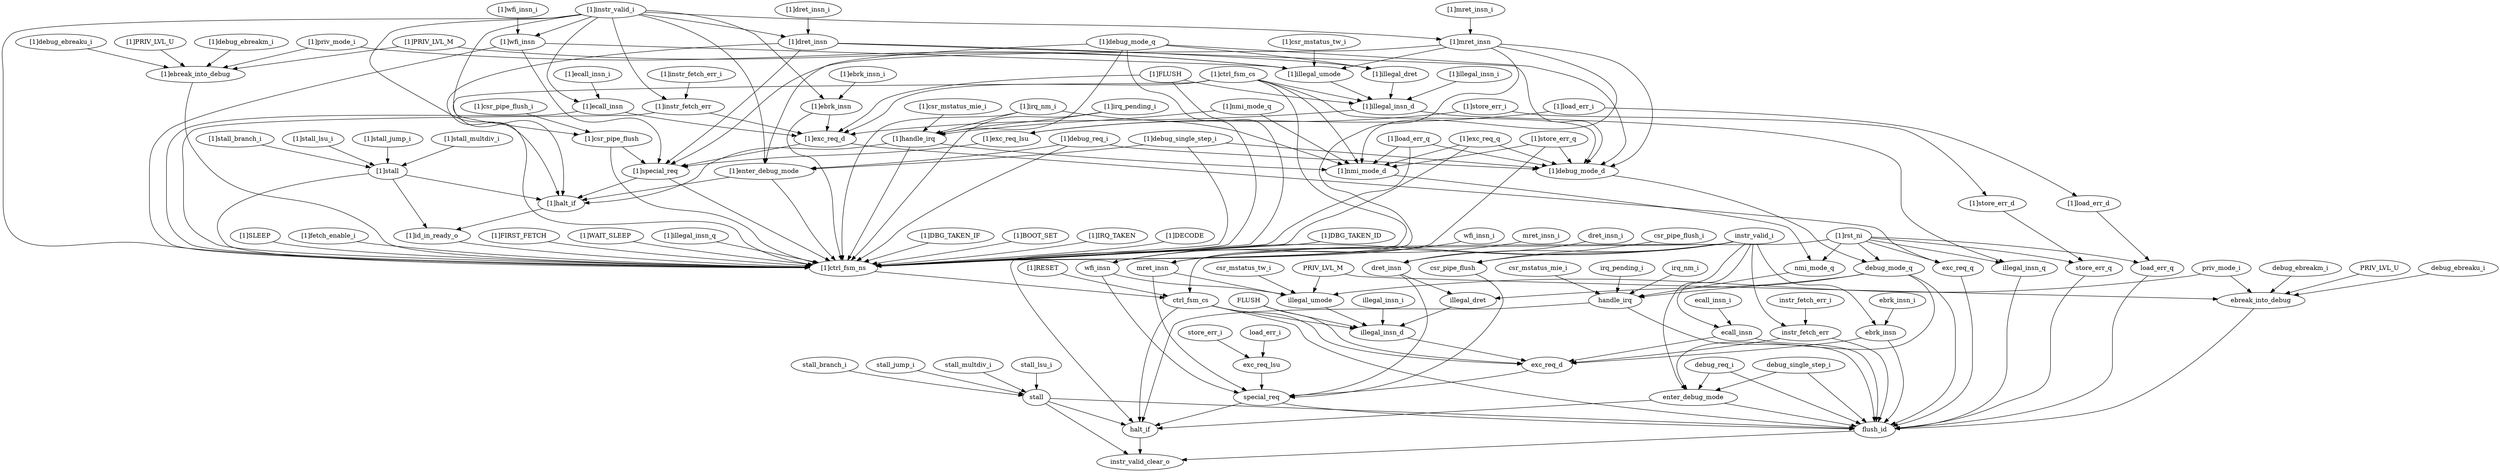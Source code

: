 strict digraph "" {
	"[1]special_req"	 [complexity=36,
		importance=0.725130541579,
		rank=0.0201425150439];
	"[1]ctrl_fsm_ns"	 [complexity=29,
		importance=0.213818471533,
		rank=0.00737305074253];
	"[1]special_req" -> "[1]ctrl_fsm_ns";
	"[1]halt_if"	 [complexity=33,
		importance=0.236659164715,
		rank=0.00717148983984];
	"[1]special_req" -> "[1]halt_if";
	"[1]debug_mode_d"	 [complexity=32,
		importance=0.150376481657,
		rank=0.0046992650518];
	debug_mode_q	 [complexity=30,
		importance=0.14335040688,
		rank=0.004778346896];
	"[1]debug_mode_d" -> debug_mode_q;
	"[1]dret_insn_i"	 [complexity=62,
		importance=0.770946814625,
		rank=0.0124346260423];
	"[1]dret_insn"	 [complexity=59,
		importance=0.765949198459,
		rank=0.0129821898044];
	"[1]dret_insn_i" -> "[1]dret_insn";
	enter_debug_mode	 [complexity=9,
		importance=0.120536457966,
		rank=0.013392939774];
	halt_if	 [complexity=4,
		importance=0.0287245845638,
		rank=0.00718114614095];
	enter_debug_mode -> halt_if;
	flush_id	 [complexity=4,
		importance=0.0269654997593,
		rank=0.00674137493983];
	enter_debug_mode -> flush_id;
	"[1]ctrl_fsm_cs"	 [complexity=56,
		importance=0.786156112692,
		rank=0.0140385020124];
	"[1]ctrl_fsm_cs" -> "[1]debug_mode_d";
	"[1]illegal_insn_d"	 [complexity=50,
		importance=0.752563489784,
		rank=0.0150512697957];
	"[1]ctrl_fsm_cs" -> "[1]illegal_insn_d";
	"[1]nmi_mode_d"	 [complexity=17,
		importance=0.112301184857,
		rank=0.00660595205044];
	"[1]ctrl_fsm_cs" -> "[1]nmi_mode_d";
	"[1]ctrl_fsm_cs" -> "[1]ctrl_fsm_ns";
	"[1]exc_req_d"	 [complexity=43,
		importance=0.736072159814,
		rank=0.017117957205];
	"[1]ctrl_fsm_cs" -> "[1]exc_req_d";
	"[1]ctrl_fsm_cs" -> "[1]halt_if";
	exc_req_lsu	 [complexity=14,
		importance=0.108823068006,
		rank=0.00777307628617];
	special_req	 [complexity=7,
		importance=0.101326801126,
		rank=0.0144752573038];
	exc_req_lsu -> special_req;
	"[1]instr_valid_i"	 [complexity=53,
		importance=0.748732619575,
		rank=0.014127030558];
	"[1]wfi_insn"	 [complexity=62,
		importance=0.770665547237,
		rank=0.0124300894716];
	"[1]instr_valid_i" -> "[1]wfi_insn";
	"[1]instr_fetch_err"	 [complexity=50,
		importance=0.743735003409,
		rank=0.0148747000682];
	"[1]instr_valid_i" -> "[1]instr_fetch_err";
	"[1]instr_valid_i" -> "[1]dret_insn";
	"[1]ecall_insn"	 [complexity=50,
		importance=0.743735003409,
		rank=0.0148747000682];
	"[1]instr_valid_i" -> "[1]ecall_insn";
	"[1]enter_debug_mode"	 [complexity=38,
		importance=0.95227477857,
		rank=0.025059862594];
	"[1]instr_valid_i" -> "[1]enter_debug_mode";
	"[1]mret_insn"	 [complexity=62,
		importance=0.770665547237,
		rank=0.0124300894716];
	"[1]instr_valid_i" -> "[1]mret_insn";
	"[1]instr_valid_i" -> "[1]ctrl_fsm_ns";
	"[1]csr_pipe_flush"	 [complexity=43,
		importance=0.732793385174,
		rank=0.0170417066319];
	"[1]instr_valid_i" -> "[1]csr_pipe_flush";
	"[1]ebrk_insn"	 [complexity=50,
		importance=0.743735003409,
		rank=0.0148747000682];
	"[1]instr_valid_i" -> "[1]ebrk_insn";
	"[1]instr_valid_i" -> "[1]halt_if";
	"[1]RESET"	 [complexity=29,
		importance=0.167349988405,
		rank=0.00577068925535];
	ctrl_fsm_cs	 [complexity=27,
		importance=0.162352372239,
		rank=0.00601305082365];
	"[1]RESET" -> ctrl_fsm_cs;
	"[1]debug_mode_q"	 [complexity=59,
		importance=0.767154147333,
		rank=0.0130026126667];
	"[1]debug_mode_q" -> "[1]debug_mode_d";
	"[1]debug_mode_q" -> "[1]enter_debug_mode";
	"[1]illegal_dret"	 [complexity=56,
		importance=0.758286354864,
		rank=0.0135408277654];
	"[1]debug_mode_q" -> "[1]illegal_dret";
	"[1]handle_irq"	 [complexity=38,
		importance=0.719339358287,
		rank=0.0189299831128];
	"[1]debug_mode_q" -> "[1]handle_irq";
	"[1]debug_mode_q" -> "[1]ctrl_fsm_ns";
	"[1]stall_jump_i"	 [complexity=43,
		importance=0.729967329332,
		rank=0.0169759844031];
	"[1]stall"	 [complexity=38,
		importance=0.724969713165,
		rank=0.0190781503465];
	"[1]stall_jump_i" -> "[1]stall";
	instr_fetch_err	 [complexity=21,
		importance=0.119931262955,
		rank=0.00571101252168];
	exc_req_d	 [complexity=14,
		importance=0.112268419361,
		rank=0.0080191728115];
	instr_fetch_err -> exc_req_d;
	instr_fetch_err -> flush_id;
	"[1]SLEEP"	 [complexity=31,
		importance=0.2188160877,
		rank=0.0070585834742];
	"[1]SLEEP" -> "[1]ctrl_fsm_ns";
	"[1]FIRST_FETCH"	 [complexity=33,
		importance=0.432634559234,
		rank=0.0131101381586];
	"[1]FIRST_FETCH" -> "[1]ctrl_fsm_ns";
	"[1]exc_req_q"	 [complexity=32,
		importance=0.649545286152,
		rank=0.0202982901923];
	"[1]exc_req_q" -> "[1]debug_mode_d";
	"[1]exc_req_q" -> "[1]nmi_mode_d";
	"[1]exc_req_q" -> "[1]ctrl_fsm_ns";
	"[1]debug_req_i"	 [complexity=43,
		importance=0.957272394737,
		rank=0.0222621487148];
	"[1]debug_req_i" -> "[1]debug_mode_d";
	"[1]debug_req_i" -> "[1]enter_debug_mode";
	"[1]debug_req_i" -> "[1]ctrl_fsm_ns";
	"[1]wfi_insn" -> "[1]special_req";
	"[1]wfi_insn" -> "[1]ctrl_fsm_ns";
	"[1]illegal_umode"	 [complexity=56,
		importance=0.763002703642,
		rank=0.0136250482793];
	"[1]wfi_insn" -> "[1]illegal_umode";
	instr_valid_clear_o	 [complexity=0,
		importance=0.0152002928748,
		rank=0.0];
	"[1]rst_ni"	 [complexity=28,
		importance=0.329702360644,
		rank=0.0117750843087];
	"[1]rst_ni" -> debug_mode_q;
	nmi_mode_q	 [complexity=15,
		importance=0.104693792726,
		rank=0.0069795861817];
	"[1]rst_ni" -> nmi_mode_q;
	store_err_q	 [complexity=7,
		importance=0.0354435083634,
		rank=0.00506335833763];
	"[1]rst_ni" -> store_err_q;
	illegal_insn_q	 [complexity=5,
		importance=0.0364430024748,
		rank=0.00728860049495];
	"[1]rst_ni" -> illegal_insn_q;
	exc_req_q	 [complexity=7,
		importance=0.0350553713109,
		rank=0.00500791018727];
	"[1]rst_ni" -> exc_req_q;
	"[1]rst_ni" -> ctrl_fsm_cs;
	load_err_q	 [complexity=7,
		importance=0.0354435083634,
		rank=0.00506335833763];
	"[1]rst_ni" -> load_err_q;
	"[1]ebrk_insn_i"	 [complexity=53,
		importance=0.748732619575,
		rank=0.014127030558];
	"[1]ebrk_insn_i" -> "[1]ebrk_insn";
	debug_mode_q -> enter_debug_mode;
	illegal_dret	 [complexity=27,
		importance=0.134482614411,
		rank=0.00498083757079];
	debug_mode_q -> illegal_dret;
	handle_irq	 [complexity=9,
		importance=0.0955356178337,
		rank=0.0106150686482];
	debug_mode_q -> handle_irq;
	debug_mode_q -> flush_id;
	"[1]stall_multdiv_i"	 [complexity=43,
		importance=0.729967329332,
		rank=0.0169759844031];
	"[1]stall_multdiv_i" -> "[1]stall";
	ebrk_insn_i	 [complexity=24,
		importance=0.124928879122,
		rank=0.00520536996342];
	ebrk_insn	 [complexity=21,
		importance=0.119931262955,
		rank=0.00571101252168];
	ebrk_insn_i -> ebrk_insn;
	nmi_mode_q -> handle_irq;
	"[1]instr_fetch_err" -> "[1]ctrl_fsm_ns";
	"[1]instr_fetch_err" -> "[1]exc_req_d";
	csr_mstatus_tw_i	 [complexity=33,
		importance=0.144196579356,
		rank=0.00436959331381];
	illegal_umode	 [complexity=27,
		importance=0.139198963189,
		rank=0.00515551715515];
	csr_mstatus_tw_i -> illegal_umode;
	"[1]csr_mstatus_tw_i"	 [complexity=62,
		importance=0.768000319809,
		rank=0.0123871019324];
	"[1]csr_mstatus_tw_i" -> "[1]illegal_umode";
	"[1]dret_insn" -> "[1]special_req";
	"[1]dret_insn" -> "[1]debug_mode_d";
	"[1]dret_insn" -> "[1]illegal_dret";
	"[1]dret_insn" -> "[1]ctrl_fsm_ns";
	"[1]ecall_insn" -> "[1]ctrl_fsm_ns";
	"[1]ecall_insn" -> "[1]exc_req_d";
	wfi_insn	 [complexity=33,
		importance=0.146861806783,
		rank=0.00445035778132];
	wfi_insn -> special_req;
	wfi_insn -> illegal_umode;
	csr_pipe_flush_i	 [complexity=17,
		importance=0.113987260887,
		rank=0.00670513299337];
	csr_pipe_flush	 [complexity=14,
		importance=0.108989644721,
		rank=0.00778497462291];
	csr_pipe_flush_i -> csr_pipe_flush;
	"[1]enter_debug_mode" -> "[1]ctrl_fsm_ns";
	"[1]enter_debug_mode" -> "[1]halt_if";
	stall_branch_i	 [complexity=14,
		importance=0.106163588879,
		rank=0.00758311349133];
	stall	 [complexity=9,
		importance=0.101165972712,
		rank=0.0112406636347];
	stall_branch_i -> stall;
	"[1]WAIT_SLEEP"	 [complexity=31,
		importance=0.2188160877,
		rank=0.0070585834742];
	"[1]WAIT_SLEEP" -> "[1]ctrl_fsm_ns";
	"[1]illegal_insn_d" -> illegal_insn_q;
	"[1]illegal_insn_d" -> "[1]exc_req_d";
	"[1]csr_pipe_flush_i"	 [complexity=46,
		importance=0.73779100134,
		rank=0.0160389348117];
	"[1]csr_pipe_flush_i" -> "[1]csr_pipe_flush";
	mret_insn_i	 [complexity=36,
		importance=0.15185942295,
		rank=0.00421831730417];
	mret_insn	 [complexity=33,
		importance=0.146861806783,
		rank=0.00445035778132];
	mret_insn_i -> mret_insn;
	dret_insn_i	 [complexity=33,
		importance=0.147143074172,
		rank=0.00445888103552];
	dret_insn	 [complexity=30,
		importance=0.142145458006,
		rank=0.00473818193352];
	dret_insn_i -> dret_insn;
	"[1]illegal_insn_i"	 [complexity=56,
		importance=0.757561105951,
		rank=0.013527876892];
	"[1]illegal_insn_i" -> "[1]illegal_insn_d";
	"[1]mret_insn" -> "[1]special_req";
	"[1]mret_insn" -> "[1]debug_mode_d";
	"[1]mret_insn" -> "[1]nmi_mode_d";
	"[1]mret_insn" -> "[1]ctrl_fsm_ns";
	"[1]mret_insn" -> "[1]illegal_umode";
	"[1]illegal_insn_q"	 [complexity=30,
		importance=0.223295974249,
		rank=0.00744319914163];
	"[1]illegal_insn_q" -> "[1]ctrl_fsm_ns";
	stall_jump_i	 [complexity=14,
		importance=0.106163588879,
		rank=0.00758311349133];
	stall_jump_i -> stall;
	instr_fetch_err_i	 [complexity=24,
		importance=0.124928879122,
		rank=0.00520536996342];
	instr_fetch_err_i -> instr_fetch_err;
	"[1]store_err_q"	 [complexity=32,
		importance=0.649933423205,
		rank=0.0203104194751];
	"[1]store_err_q" -> "[1]debug_mode_d";
	"[1]store_err_q" -> "[1]nmi_mode_d";
	"[1]store_err_q" -> "[1]ctrl_fsm_ns";
	debug_ebreaku_i	 [complexity=13,
		importance=0.0461224513754,
		rank=0.00354788087503];
	ebreak_into_debug	 [complexity=6,
		importance=0.0411248352087,
		rank=0.00685413920145];
	debug_ebreaku_i -> ebreak_into_debug;
	"[1]store_err_i"	 [complexity=46,
		importance=0.737624424626,
		rank=0.0160353135788];
	"[1]store_err_d"	 [complexity=9,
		importance=0.0416904498868,
		rank=0.00463227220964];
	"[1]store_err_i" -> "[1]store_err_d";
	"[1]exc_req_lsu"	 [complexity=43,
		importance=0.73262680846,
		rank=0.0170378327549];
	"[1]store_err_i" -> "[1]exc_req_lsu";
	dret_insn -> special_req;
	dret_insn -> illegal_dret;
	PRIV_LVL_M	 [complexity=33,
		importance=0.144196579356,
		rank=0.00436959331381];
	PRIV_LVL_M -> illegal_umode;
	PRIV_LVL_M -> ebreak_into_debug;
	"[1]store_err_d" -> store_err_q;
	stall_multdiv_i	 [complexity=14,
		importance=0.106163588879,
		rank=0.00758311349133];
	stall_multdiv_i -> stall;
	"[1]fetch_enable_i"	 [complexity=30,
		importance=0.2188160877,
		rank=0.00729386959];
	"[1]fetch_enable_i" -> "[1]ctrl_fsm_ns";
	instr_valid_i	 [complexity=36,
		importance=0.15185942295,
		rank=0.00421831730417];
	instr_valid_i -> enter_debug_mode;
	instr_valid_i -> instr_fetch_err;
	instr_valid_i -> wfi_insn;
	instr_valid_i -> dret_insn;
	ecall_insn	 [complexity=21,
		importance=0.119931262955,
		rank=0.00571101252168];
	instr_valid_i -> ecall_insn;
	instr_valid_i -> ebrk_insn;
	instr_valid_i -> csr_pipe_flush;
	instr_valid_i -> mret_insn;
	instr_valid_i -> halt_if;
	special_req -> halt_if;
	special_req -> flush_id;
	"[1]irq_nm_i"	 [complexity=44,
		importance=0.724336974454,
		rank=0.0164622039649];
	"[1]irq_nm_i" -> "[1]nmi_mode_d";
	"[1]irq_nm_i" -> "[1]handle_irq";
	"[1]irq_nm_i" -> "[1]ctrl_fsm_ns";
	"[1]stall_branch_i"	 [complexity=43,
		importance=0.729967329332,
		rank=0.0169759844031];
	"[1]stall_branch_i" -> "[1]stall";
	"[1]mret_insn_i"	 [complexity=65,
		importance=0.775663163403,
		rank=0.011933279437];
	"[1]mret_insn_i" -> "[1]mret_insn";
	"[1]nmi_mode_d" -> nmi_mode_q;
	"[1]wfi_insn_i"	 [complexity=65,
		importance=0.775663163403,
		rank=0.011933279437];
	"[1]wfi_insn_i" -> "[1]wfi_insn";
	"[1]ebreak_into_debug"	 [complexity=31,
		importance=0.227977806983,
		rank=0.0073541228059];
	"[1]ebreak_into_debug" -> "[1]ctrl_fsm_ns";
	"[1]csr_mstatus_mie_i"	 [complexity=44,
		importance=0.724336974454,
		rank=0.0164622039649];
	"[1]csr_mstatus_mie_i" -> "[1]handle_irq";
	ecall_insn -> exc_req_d;
	ecall_insn -> flush_id;
	"[1]nmi_mode_q"	 [complexity=44,
		importance=0.728497533179,
		rank=0.0165567621177];
	"[1]nmi_mode_q" -> "[1]nmi_mode_d";
	"[1]nmi_mode_q" -> "[1]handle_irq";
	"[1]ecall_insn_i"	 [complexity=53,
		importance=0.748732619575,
		rank=0.014127030558];
	"[1]ecall_insn_i" -> "[1]ecall_insn";
	"[1]debug_ebreaku_i"	 [complexity=38,
		importance=0.23297542315,
		rank=0.00613093218815];
	"[1]debug_ebreaku_i" -> "[1]ebreak_into_debug";
	"[1]stall_lsu_i"	 [complexity=43,
		importance=0.729967329332,
		rank=0.0169759844031];
	"[1]stall_lsu_i" -> "[1]stall";
	"[1]PRIV_LVL_U"	 [complexity=38,
		importance=0.23297542315,
		rank=0.00613093218815];
	"[1]PRIV_LVL_U" -> "[1]ebreak_into_debug";
	"[1]id_in_ready_o"	 [complexity=30,
		importance=0.223134873026,
		rank=0.00743782910086];
	"[1]id_in_ready_o" -> "[1]ctrl_fsm_ns";
	wfi_insn_i	 [complexity=36,
		importance=0.15185942295,
		rank=0.00421831730417];
	wfi_insn_i -> wfi_insn;
	ebrk_insn -> exc_req_d;
	ebrk_insn -> flush_id;
	"[1]illegal_dret" -> "[1]illegal_insn_d";
	"[1]PRIV_LVL_M"	 [complexity=38,
		importance=0.23297542315,
		rank=0.00613093218815];
	"[1]PRIV_LVL_M" -> "[1]ebreak_into_debug";
	"[1]PRIV_LVL_M" -> "[1]illegal_umode";
	"[1]debug_single_step_i"	 [complexity=43,
		importance=0.957272394737,
		rank=0.0222621487148];
	"[1]debug_single_step_i" -> "[1]debug_mode_d";
	"[1]debug_single_step_i" -> "[1]enter_debug_mode";
	"[1]debug_single_step_i" -> "[1]ctrl_fsm_ns";
	"[1]handle_irq" -> "[1]nmi_mode_d";
	"[1]handle_irq" -> "[1]ctrl_fsm_ns";
	"[1]handle_irq" -> "[1]halt_if";
	debug_single_step_i	 [complexity=14,
		importance=0.125534074133,
		rank=0.00896671958092];
	debug_single_step_i -> enter_debug_mode;
	debug_single_step_i -> flush_id;
	illegal_insn_d	 [complexity=21,
		importance=0.128759749331,
		rank=0.00613141663481];
	illegal_dret -> illegal_insn_d;
	"[1]debug_ebreakm_i"	 [complexity=38,
		importance=0.23297542315,
		rank=0.00613093218815];
	"[1]debug_ebreakm_i" -> "[1]ebreak_into_debug";
	"[1]irq_pending_i"	 [complexity=44,
		importance=0.724336974454,
		rank=0.0164622039649];
	"[1]irq_pending_i" -> "[1]handle_irq";
	"[1]irq_pending_i" -> "[1]ctrl_fsm_ns";
	"[1]instr_fetch_err_i"	 [complexity=53,
		importance=0.748732619575,
		rank=0.014127030558];
	"[1]instr_fetch_err_i" -> "[1]instr_fetch_err";
	csr_mstatus_mie_i	 [complexity=15,
		importance=0.100533234,
		rank=0.00670221560003];
	csr_mstatus_mie_i -> handle_irq;
	"[1]DBG_TAKEN_IF"	 [complexity=35,
		importance=0.646453030767,
		rank=0.0184700865933];
	"[1]DBG_TAKEN_IF" -> "[1]ctrl_fsm_ns";
	store_err_q -> flush_id;
	store_err_i	 [complexity=17,
		importance=0.113820684173,
		rank=0.00669533436312];
	store_err_i -> exc_req_lsu;
	"[1]BOOT_SET"	 [complexity=31,
		importance=0.2188160877,
		rank=0.0070585834742];
	"[1]BOOT_SET" -> "[1]ctrl_fsm_ns";
	illegal_umode -> illegal_insn_d;
	"[1]IRQ_TAKEN"	 [complexity=35,
		importance=0.646453030767,
		rank=0.0184700865933];
	"[1]IRQ_TAKEN" -> "[1]ctrl_fsm_ns";
	debug_req_i	 [complexity=14,
		importance=0.125534074133,
		rank=0.00896671958092];
	debug_req_i -> enter_debug_mode;
	debug_req_i -> flush_id;
	"[1]DECODE"	 [complexity=39,
		importance=2.1431823315,
		rank=0.0549533931154];
	"[1]DECODE" -> "[1]ctrl_fsm_ns";
	illegal_insn_q -> flush_id;
	ebreak_into_debug -> flush_id;
	illegal_insn_d -> exc_req_d;
	"[1]ctrl_fsm_ns" -> ctrl_fsm_cs;
	"[1]exc_req_d" -> "[1]special_req";
	"[1]exc_req_d" -> exc_req_q;
	illegal_insn_i	 [complexity=27,
		importance=0.133757365498,
		rank=0.00495397649991];
	illegal_insn_i -> illegal_insn_d;
	"[1]FLUSH"	 [complexity=56,
		importance=0.757561105951,
		rank=0.013527876892];
	"[1]FLUSH" -> "[1]illegal_insn_d";
	"[1]FLUSH" -> "[1]ctrl_fsm_ns";
	"[1]FLUSH" -> "[1]exc_req_d";
	"[1]illegal_umode" -> "[1]illegal_insn_d";
	"[1]load_err_q"	 [complexity=32,
		importance=0.649933423205,
		rank=0.0203104194751];
	"[1]load_err_q" -> "[1]debug_mode_d";
	"[1]load_err_q" -> "[1]nmi_mode_d";
	"[1]load_err_q" -> "[1]ctrl_fsm_ns";
	stall -> instr_valid_clear_o;
	stall -> halt_if;
	stall -> flush_id;
	"[1]load_err_i"	 [complexity=46,
		importance=0.737624424626,
		rank=0.0160353135788];
	"[1]load_err_d"	 [complexity=9,
		importance=0.0416904498868,
		rank=0.00463227220964];
	"[1]load_err_i" -> "[1]load_err_d";
	"[1]load_err_i" -> "[1]exc_req_lsu";
	FLUSH	 [complexity=27,
		importance=0.133757365498,
		rank=0.00495397649991];
	FLUSH -> illegal_insn_d;
	FLUSH -> exc_req_d;
	"[1]csr_pipe_flush" -> "[1]special_req";
	"[1]csr_pipe_flush" -> "[1]ctrl_fsm_ns";
	"[1]load_err_d" -> load_err_q;
	irq_pending_i	 [complexity=15,
		importance=0.100533234,
		rank=0.00670221560003];
	irq_pending_i -> handle_irq;
	"[1]DBG_TAKEN_ID"	 [complexity=31,
		importance=0.2188160877,
		rank=0.0070585834742];
	"[1]DBG_TAKEN_ID" -> "[1]ctrl_fsm_ns";
	csr_pipe_flush -> special_req;
	handle_irq -> halt_if;
	handle_irq -> flush_id;
	"[1]ebrk_insn" -> "[1]ctrl_fsm_ns";
	"[1]ebrk_insn" -> "[1]exc_req_d";
	"[1]halt_if" -> "[1]id_in_ready_o";
	mret_insn -> special_req;
	mret_insn -> illegal_umode;
	debug_ebreakm_i	 [complexity=13,
		importance=0.0461224513754,
		rank=0.00354788087503];
	debug_ebreakm_i -> ebreak_into_debug;
	exc_req_d -> special_req;
	ecall_insn_i	 [complexity=24,
		importance=0.124928879122,
		rank=0.00520536996342];
	ecall_insn_i -> ecall_insn;
	exc_req_q -> flush_id;
	"[1]stall" -> "[1]id_in_ready_o";
	"[1]stall" -> "[1]ctrl_fsm_ns";
	"[1]stall" -> "[1]halt_if";
	"[1]priv_mode_i"	 [complexity=38,
		importance=0.23297542315,
		rank=0.00613093218815];
	"[1]priv_mode_i" -> "[1]ebreak_into_debug";
	"[1]priv_mode_i" -> "[1]illegal_umode";
	PRIV_LVL_U	 [complexity=13,
		importance=0.0461224513754,
		rank=0.00354788087503];
	PRIV_LVL_U -> ebreak_into_debug;
	stall_lsu_i	 [complexity=14,
		importance=0.106163588879,
		rank=0.00758311349133];
	stall_lsu_i -> stall;
	ctrl_fsm_cs -> illegal_insn_d;
	ctrl_fsm_cs -> exc_req_d;
	ctrl_fsm_cs -> halt_if;
	ctrl_fsm_cs -> flush_id;
	halt_if -> instr_valid_clear_o;
	flush_id -> instr_valid_clear_o;
	load_err_q -> flush_id;
	irq_nm_i	 [complexity=15,
		importance=0.100533234,
		rank=0.00670221560003];
	irq_nm_i -> handle_irq;
	priv_mode_i	 [complexity=33,
		importance=0.144196579356,
		rank=0.00436959331381];
	priv_mode_i -> illegal_umode;
	priv_mode_i -> ebreak_into_debug;
	"[1]exc_req_lsu" -> "[1]special_req";
	load_err_i	 [complexity=17,
		importance=0.113820684173,
		rank=0.00669533436312];
	load_err_i -> exc_req_lsu;
}
